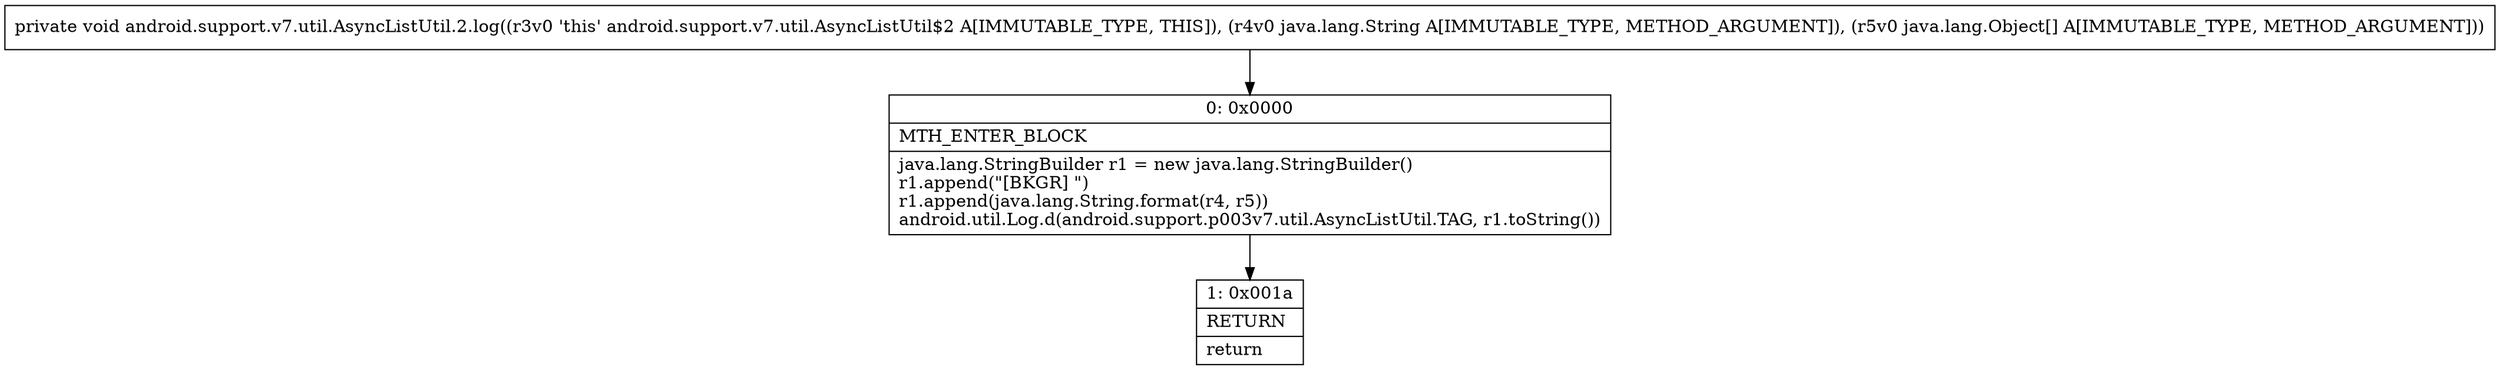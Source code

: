 digraph "CFG forandroid.support.v7.util.AsyncListUtil.2.log(Ljava\/lang\/String;[Ljava\/lang\/Object;)V" {
Node_0 [shape=record,label="{0\:\ 0x0000|MTH_ENTER_BLOCK\l|java.lang.StringBuilder r1 = new java.lang.StringBuilder()\lr1.append(\"[BKGR] \")\lr1.append(java.lang.String.format(r4, r5))\landroid.util.Log.d(android.support.p003v7.util.AsyncListUtil.TAG, r1.toString())\l}"];
Node_1 [shape=record,label="{1\:\ 0x001a|RETURN\l|return\l}"];
MethodNode[shape=record,label="{private void android.support.v7.util.AsyncListUtil.2.log((r3v0 'this' android.support.v7.util.AsyncListUtil$2 A[IMMUTABLE_TYPE, THIS]), (r4v0 java.lang.String A[IMMUTABLE_TYPE, METHOD_ARGUMENT]), (r5v0 java.lang.Object[] A[IMMUTABLE_TYPE, METHOD_ARGUMENT])) }"];
MethodNode -> Node_0;
Node_0 -> Node_1;
}

